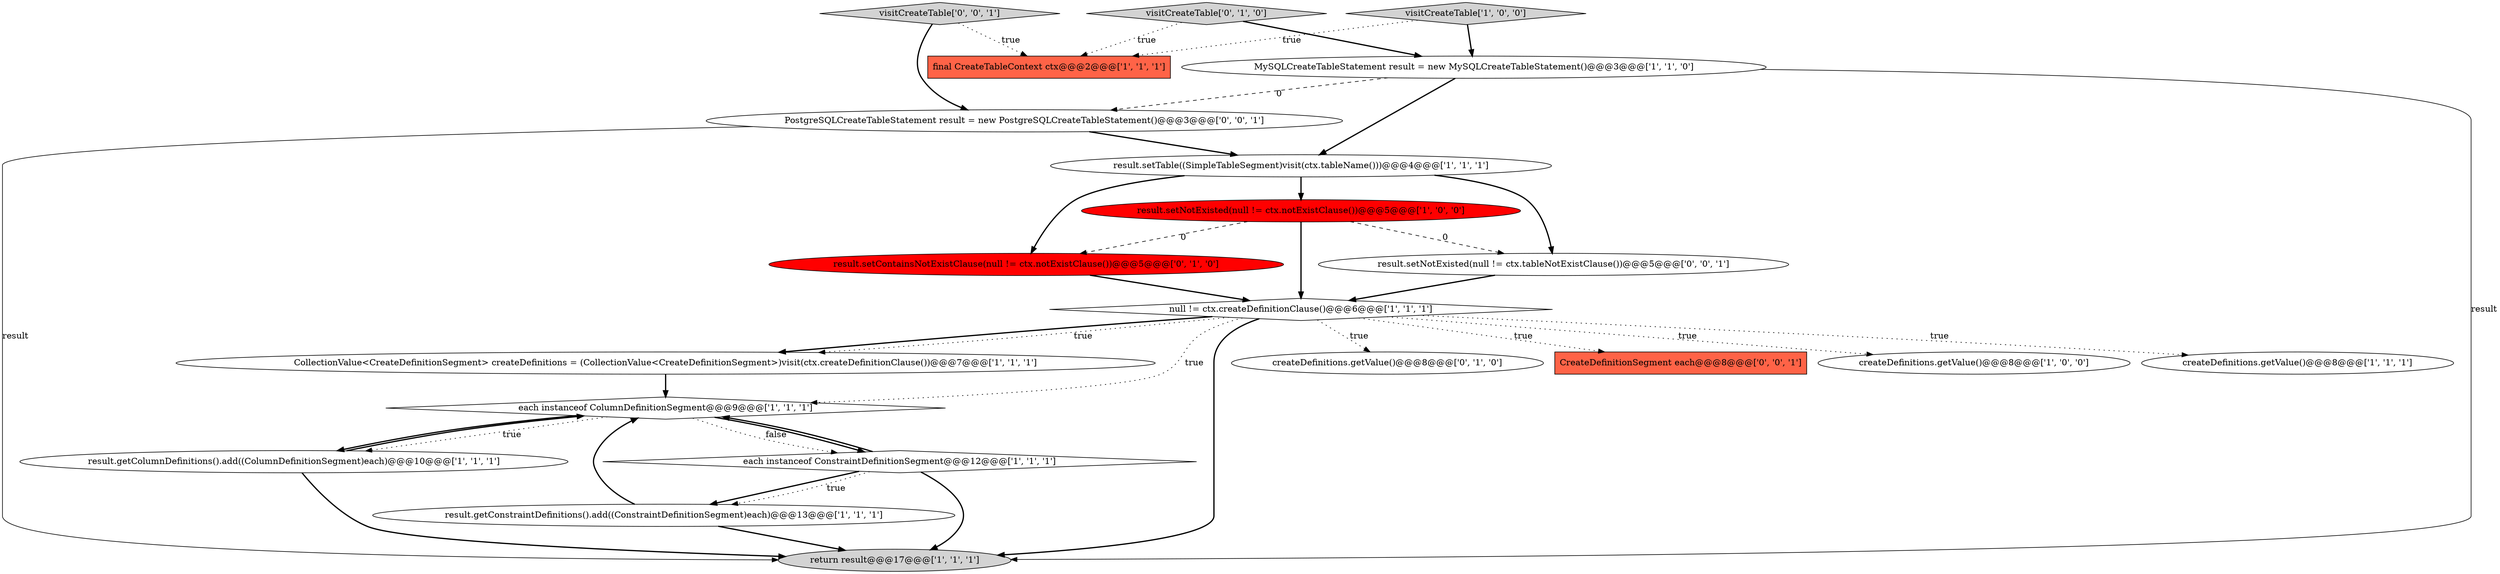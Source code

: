 digraph {
14 [style = filled, label = "createDefinitions.getValue()@@@8@@@['0', '1', '0']", fillcolor = white, shape = ellipse image = "AAA0AAABBB2BBB"];
15 [style = filled, label = "result.setContainsNotExistClause(null != ctx.notExistClause())@@@5@@@['0', '1', '0']", fillcolor = red, shape = ellipse image = "AAA1AAABBB2BBB"];
12 [style = filled, label = "each instanceof ConstraintDefinitionSegment@@@12@@@['1', '1', '1']", fillcolor = white, shape = diamond image = "AAA0AAABBB1BBB"];
17 [style = filled, label = "PostgreSQLCreateTableStatement result = new PostgreSQLCreateTableStatement()@@@3@@@['0', '0', '1']", fillcolor = white, shape = ellipse image = "AAA0AAABBB3BBB"];
13 [style = filled, label = "CollectionValue<CreateDefinitionSegment> createDefinitions = (CollectionValue<CreateDefinitionSegment>)visit(ctx.createDefinitionClause())@@@7@@@['1', '1', '1']", fillcolor = white, shape = ellipse image = "AAA0AAABBB1BBB"];
7 [style = filled, label = "null != ctx.createDefinitionClause()@@@6@@@['1', '1', '1']", fillcolor = white, shape = diamond image = "AAA0AAABBB1BBB"];
0 [style = filled, label = "visitCreateTable['1', '0', '0']", fillcolor = lightgray, shape = diamond image = "AAA0AAABBB1BBB"];
16 [style = filled, label = "visitCreateTable['0', '1', '0']", fillcolor = lightgray, shape = diamond image = "AAA0AAABBB2BBB"];
10 [style = filled, label = "result.getColumnDefinitions().add((ColumnDefinitionSegment)each)@@@10@@@['1', '1', '1']", fillcolor = white, shape = ellipse image = "AAA0AAABBB1BBB"];
2 [style = filled, label = "final CreateTableContext ctx@@@2@@@['1', '1', '1']", fillcolor = tomato, shape = box image = "AAA0AAABBB1BBB"];
19 [style = filled, label = "CreateDefinitionSegment each@@@8@@@['0', '0', '1']", fillcolor = tomato, shape = box image = "AAA0AAABBB3BBB"];
3 [style = filled, label = "result.setTable((SimpleTableSegment)visit(ctx.tableName()))@@@4@@@['1', '1', '1']", fillcolor = white, shape = ellipse image = "AAA0AAABBB1BBB"];
5 [style = filled, label = "createDefinitions.getValue()@@@8@@@['1', '0', '0']", fillcolor = white, shape = ellipse image = "AAA0AAABBB1BBB"];
18 [style = filled, label = "result.setNotExisted(null != ctx.tableNotExistClause())@@@5@@@['0', '0', '1']", fillcolor = white, shape = ellipse image = "AAA0AAABBB3BBB"];
20 [style = filled, label = "visitCreateTable['0', '0', '1']", fillcolor = lightgray, shape = diamond image = "AAA0AAABBB3BBB"];
9 [style = filled, label = "result.setNotExisted(null != ctx.notExistClause())@@@5@@@['1', '0', '0']", fillcolor = red, shape = ellipse image = "AAA1AAABBB1BBB"];
11 [style = filled, label = "createDefinitions.getValue()@@@8@@@['1', '1', '1']", fillcolor = white, shape = ellipse image = "AAA0AAABBB1BBB"];
6 [style = filled, label = "result.getConstraintDefinitions().add((ConstraintDefinitionSegment)each)@@@13@@@['1', '1', '1']", fillcolor = white, shape = ellipse image = "AAA0AAABBB1BBB"];
8 [style = filled, label = "return result@@@17@@@['1', '1', '1']", fillcolor = lightgray, shape = ellipse image = "AAA0AAABBB1BBB"];
1 [style = filled, label = "each instanceof ColumnDefinitionSegment@@@9@@@['1', '1', '1']", fillcolor = white, shape = diamond image = "AAA0AAABBB1BBB"];
4 [style = filled, label = "MySQLCreateTableStatement result = new MySQLCreateTableStatement()@@@3@@@['1', '1', '0']", fillcolor = white, shape = ellipse image = "AAA0AAABBB1BBB"];
7->13 [style = bold, label=""];
4->3 [style = bold, label=""];
20->17 [style = bold, label=""];
1->10 [style = dotted, label="true"];
16->2 [style = dotted, label="true"];
15->7 [style = bold, label=""];
4->17 [style = dashed, label="0"];
7->19 [style = dotted, label="true"];
9->18 [style = dashed, label="0"];
7->13 [style = dotted, label="true"];
3->15 [style = bold, label=""];
9->7 [style = bold, label=""];
7->8 [style = bold, label=""];
12->1 [style = bold, label=""];
12->6 [style = bold, label=""];
13->1 [style = bold, label=""];
7->5 [style = dotted, label="true"];
3->18 [style = bold, label=""];
3->9 [style = bold, label=""];
6->1 [style = bold, label=""];
1->12 [style = dotted, label="false"];
7->11 [style = dotted, label="true"];
10->8 [style = bold, label=""];
12->6 [style = dotted, label="true"];
0->4 [style = bold, label=""];
12->8 [style = bold, label=""];
6->8 [style = bold, label=""];
1->12 [style = bold, label=""];
17->3 [style = bold, label=""];
17->8 [style = solid, label="result"];
20->2 [style = dotted, label="true"];
4->8 [style = solid, label="result"];
0->2 [style = dotted, label="true"];
16->4 [style = bold, label=""];
18->7 [style = bold, label=""];
7->1 [style = dotted, label="true"];
10->1 [style = bold, label=""];
1->10 [style = bold, label=""];
9->15 [style = dashed, label="0"];
7->14 [style = dotted, label="true"];
}
